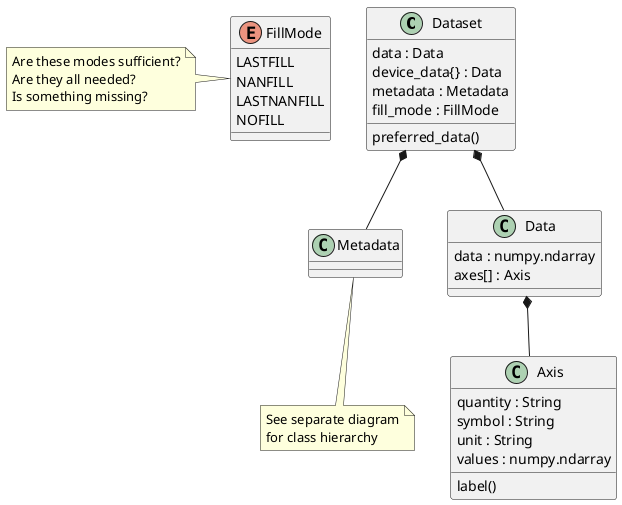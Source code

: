 @startuml

class Dataset {
    data : Data
    device_data{} : Data
    metadata : Metadata
    fill_mode : FillMode

    preferred_data()
}

enum FillMode {
    LASTFILL
    NANFILL
    LASTNANFILL
    NOFILL
}
note left: Are these modes sufficient?\nAre they all needed?\nIs something missing?

class Metadata
note bottom: See separate diagram\nfor class hierarchy


class Data {
    data : numpy.ndarray
    axes[] : Axis
}

class Axis {
    quantity : String
    symbol : String
    unit : String
    values : numpy.ndarray

    label()
}

Dataset *-- Metadata
Dataset *-- Data
Data *-- Axis

@enduml